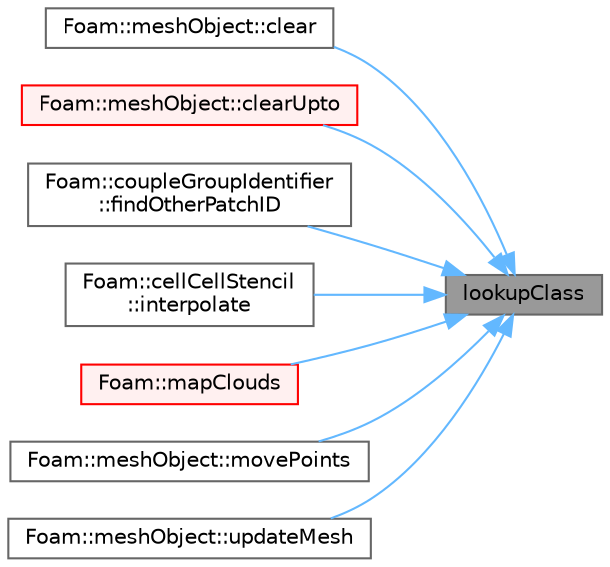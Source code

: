digraph "lookupClass"
{
 // LATEX_PDF_SIZE
  bgcolor="transparent";
  edge [fontname=Helvetica,fontsize=10,labelfontname=Helvetica,labelfontsize=10];
  node [fontname=Helvetica,fontsize=10,shape=box,height=0.2,width=0.4];
  rankdir="RL";
  Node1 [id="Node000001",label="lookupClass",height=0.2,width=0.4,color="gray40", fillcolor="grey60", style="filled", fontcolor="black",tooltip=" "];
  Node1 -> Node2 [id="edge1_Node000001_Node000002",dir="back",color="steelblue1",style="solid",tooltip=" "];
  Node2 [id="Node000002",label="Foam::meshObject::clear",height=0.2,width=0.4,color="grey40", fillcolor="white", style="filled",URL="$classFoam_1_1meshObject.html#af0046533e78e227b20b9dfc0ee19e01a",tooltip=" "];
  Node1 -> Node3 [id="edge2_Node000001_Node000003",dir="back",color="steelblue1",style="solid",tooltip=" "];
  Node3 [id="Node000003",label="Foam::meshObject::clearUpto",height=0.2,width=0.4,color="red", fillcolor="#FFF0F0", style="filled",URL="$classFoam_1_1meshObject.html#a0e6f0fbbf45696957b50278eef460d9f",tooltip=" "];
  Node1 -> Node8 [id="edge3_Node000001_Node000008",dir="back",color="steelblue1",style="solid",tooltip=" "];
  Node8 [id="Node000008",label="Foam::coupleGroupIdentifier\l::findOtherPatchID",height=0.2,width=0.4,color="grey40", fillcolor="white", style="filled",URL="$classFoam_1_1coupleGroupIdentifier.html#a76cd4a62ebc5f2c6beeb3d894f273171",tooltip=" "];
  Node1 -> Node9 [id="edge4_Node000001_Node000009",dir="back",color="steelblue1",style="solid",tooltip=" "];
  Node9 [id="Node000009",label="Foam::cellCellStencil\l::interpolate",height=0.2,width=0.4,color="grey40", fillcolor="white", style="filled",URL="$classFoam_1_1cellCellStencil.html#a330f44f916c72a6da30edaa25300a5a6",tooltip=" "];
  Node1 -> Node10 [id="edge5_Node000001_Node000010",dir="back",color="steelblue1",style="solid",tooltip=" "];
  Node10 [id="Node000010",label="Foam::mapClouds",height=0.2,width=0.4,color="red", fillcolor="#FFF0F0", style="filled",URL="$namespaceFoam.html#a133d770a3f5f1d91eed6007d989c0078",tooltip=" "];
  Node1 -> Node14 [id="edge6_Node000001_Node000014",dir="back",color="steelblue1",style="solid",tooltip=" "];
  Node14 [id="Node000014",label="Foam::meshObject::movePoints",height=0.2,width=0.4,color="grey40", fillcolor="white", style="filled",URL="$classFoam_1_1meshObject.html#ad26d8a772fc1aed83056187bfa734ddf",tooltip=" "];
  Node1 -> Node15 [id="edge7_Node000001_Node000015",dir="back",color="steelblue1",style="solid",tooltip=" "];
  Node15 [id="Node000015",label="Foam::meshObject::updateMesh",height=0.2,width=0.4,color="grey40", fillcolor="white", style="filled",URL="$classFoam_1_1meshObject.html#a95797085b723193929eff8758e94d633",tooltip=" "];
}

